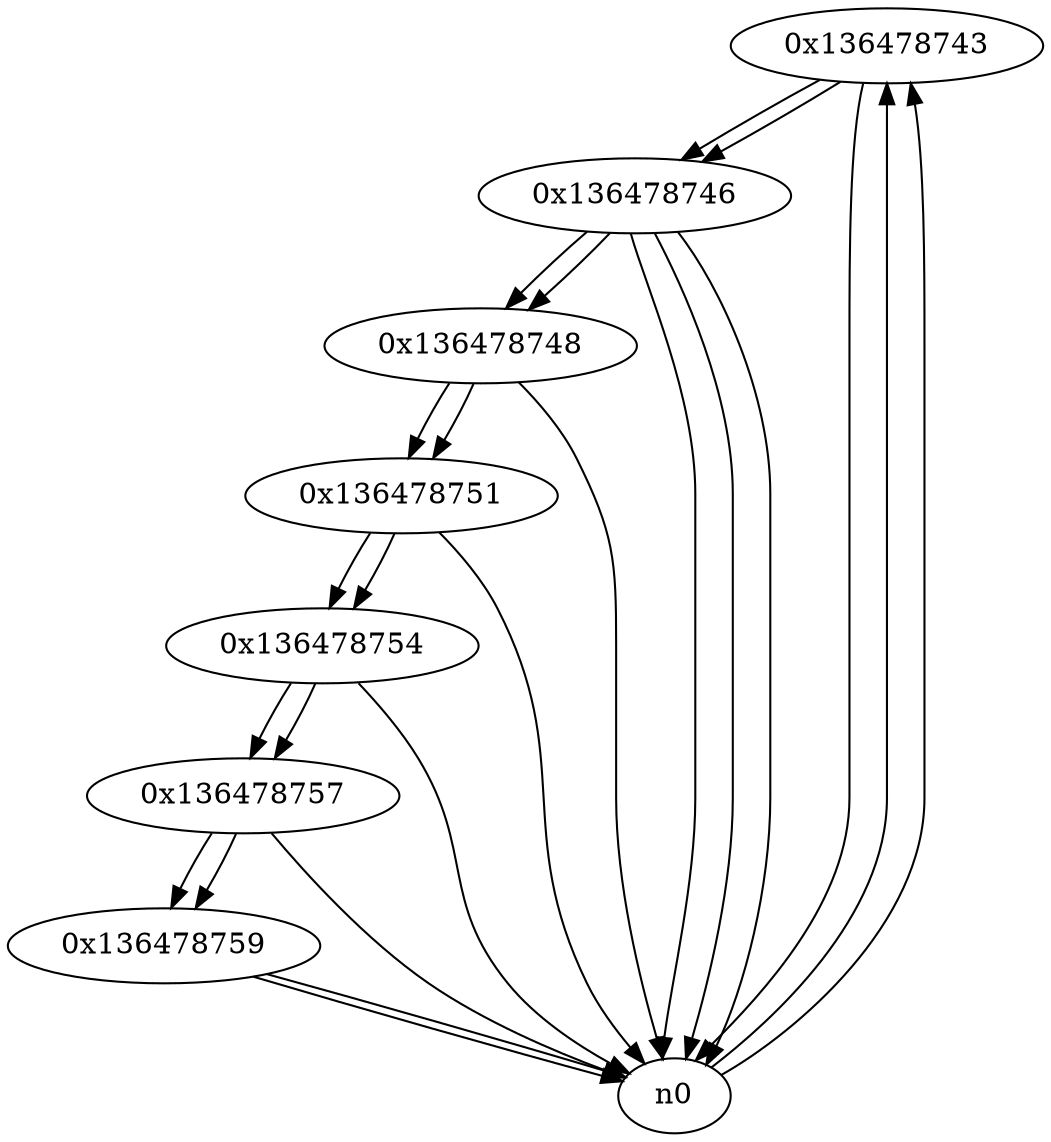 digraph G{
/* nodes */
  n1 [label="0x136478743"]
  n2 [label="0x136478746"]
  n3 [label="0x136478748"]
  n4 [label="0x136478751"]
  n5 [label="0x136478754"]
  n6 [label="0x136478757"]
  n7 [label="0x136478759"]
/* edges */
n1 -> n2;
n1 -> n0;
n0 -> n1;
n0 -> n1;
n2 -> n3;
n2 -> n0;
n2 -> n0;
n2 -> n0;
n1 -> n2;
n3 -> n4;
n3 -> n0;
n2 -> n3;
n4 -> n5;
n4 -> n0;
n3 -> n4;
n5 -> n6;
n5 -> n0;
n4 -> n5;
n6 -> n7;
n6 -> n0;
n5 -> n6;
n7 -> n0;
n7 -> n0;
n6 -> n7;
}
